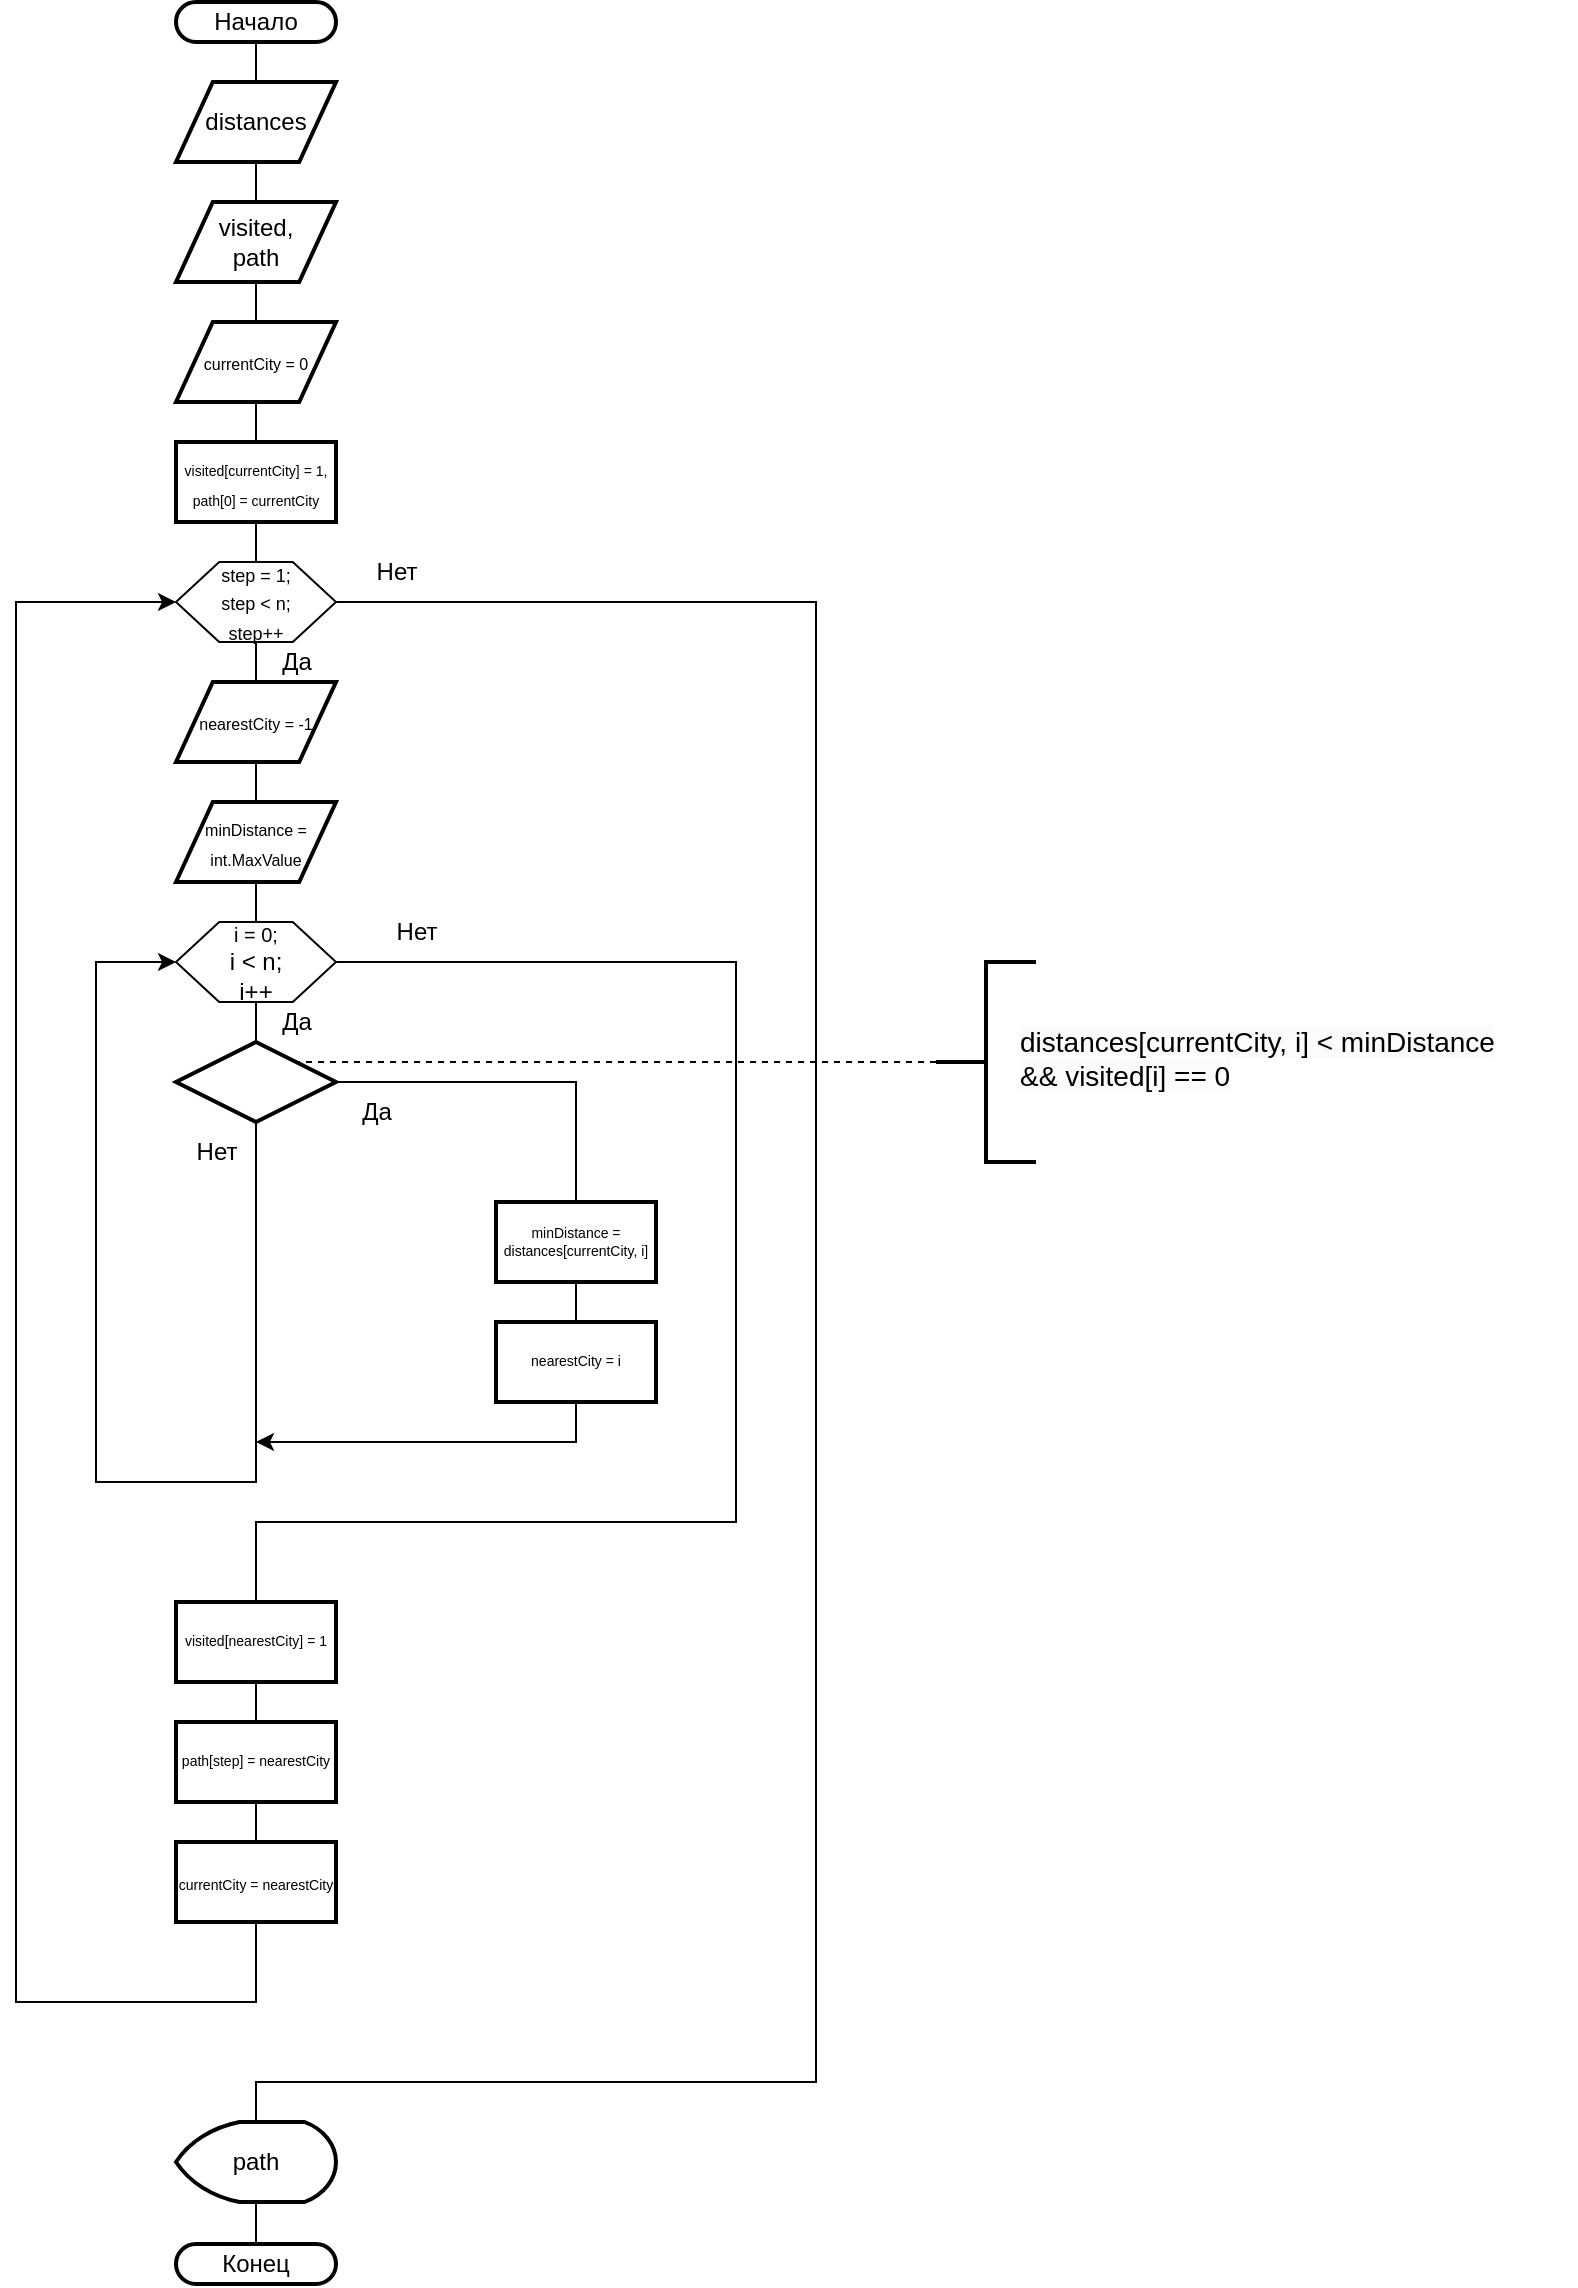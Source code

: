 <mxfile version="23.1.5" type="device">
  <diagram id="C5RBs43oDa-KdzZeNtuy" name="Page-1">
    <mxGraphModel dx="819" dy="482" grid="1" gridSize="10" guides="1" tooltips="1" connect="1" arrows="1" fold="1" page="1" pageScale="1" pageWidth="827" pageHeight="1169" math="0" shadow="0">
      <root>
        <mxCell id="WIyWlLk6GJQsqaUBKTNV-0" />
        <mxCell id="WIyWlLk6GJQsqaUBKTNV-1" parent="WIyWlLk6GJQsqaUBKTNV-0" />
        <mxCell id="uY3Pvv1I5CWCGsGGGuJG-32" style="edgeStyle=orthogonalEdgeStyle;rounded=0;orthogonalLoop=1;jettySize=auto;html=1;entryX=0.5;entryY=0;entryDx=0;entryDy=0;endArrow=none;endFill=0;" parent="WIyWlLk6GJQsqaUBKTNV-1" source="uY3Pvv1I5CWCGsGGGuJG-3" target="uY3Pvv1I5CWCGsGGGuJG-5" edge="1">
          <mxGeometry relative="1" as="geometry" />
        </mxCell>
        <mxCell id="uY3Pvv1I5CWCGsGGGuJG-3" value="Начало" style="rounded=1;whiteSpace=wrap;html=1;absoluteArcSize=1;arcSize=79;strokeWidth=2;" parent="WIyWlLk6GJQsqaUBKTNV-1" vertex="1">
          <mxGeometry x="200" y="40" width="80" height="20" as="geometry" />
        </mxCell>
        <mxCell id="uY3Pvv1I5CWCGsGGGuJG-31" style="edgeStyle=orthogonalEdgeStyle;rounded=0;orthogonalLoop=1;jettySize=auto;html=1;entryX=0.5;entryY=0;entryDx=0;entryDy=0;endArrow=none;endFill=0;" parent="WIyWlLk6GJQsqaUBKTNV-1" source="uY3Pvv1I5CWCGsGGGuJG-5" target="uY3Pvv1I5CWCGsGGGuJG-12" edge="1">
          <mxGeometry relative="1" as="geometry" />
        </mxCell>
        <mxCell id="uY3Pvv1I5CWCGsGGGuJG-5" value="distances" style="shape=parallelogram;html=1;strokeWidth=2;perimeter=parallelogramPerimeter;whiteSpace=wrap;rounded=0;arcSize=12;size=0.23;" parent="WIyWlLk6GJQsqaUBKTNV-1" vertex="1">
          <mxGeometry x="200" y="80" width="80" height="40" as="geometry" />
        </mxCell>
        <mxCell id="uY3Pvv1I5CWCGsGGGuJG-30" style="edgeStyle=orthogonalEdgeStyle;rounded=0;orthogonalLoop=1;jettySize=auto;html=1;entryX=0.5;entryY=0;entryDx=0;entryDy=0;endArrow=none;endFill=0;" parent="WIyWlLk6GJQsqaUBKTNV-1" source="uY3Pvv1I5CWCGsGGGuJG-12" target="uY3Pvv1I5CWCGsGGGuJG-14" edge="1">
          <mxGeometry relative="1" as="geometry" />
        </mxCell>
        <mxCell id="uY3Pvv1I5CWCGsGGGuJG-12" value="visited,&lt;br&gt;path" style="shape=parallelogram;html=1;strokeWidth=2;perimeter=parallelogramPerimeter;whiteSpace=wrap;rounded=0;arcSize=12;size=0.23;" parent="WIyWlLk6GJQsqaUBKTNV-1" vertex="1">
          <mxGeometry x="200" y="140" width="80" height="40" as="geometry" />
        </mxCell>
        <mxCell id="uY3Pvv1I5CWCGsGGGuJG-29" style="edgeStyle=orthogonalEdgeStyle;rounded=0;orthogonalLoop=1;jettySize=auto;html=1;entryX=0.5;entryY=0;entryDx=0;entryDy=0;endArrow=none;endFill=0;" parent="WIyWlLk6GJQsqaUBKTNV-1" source="uY3Pvv1I5CWCGsGGGuJG-14" target="uY3Pvv1I5CWCGsGGGuJG-18" edge="1">
          <mxGeometry relative="1" as="geometry" />
        </mxCell>
        <mxCell id="uY3Pvv1I5CWCGsGGGuJG-14" value="&lt;font style=&quot;font-size: 8px;&quot;&gt;currentCity = 0&lt;/font&gt;" style="shape=parallelogram;html=1;strokeWidth=2;perimeter=parallelogramPerimeter;whiteSpace=wrap;rounded=0;arcSize=12;size=0.23;" parent="WIyWlLk6GJQsqaUBKTNV-1" vertex="1">
          <mxGeometry x="200" y="200" width="80" height="40" as="geometry" />
        </mxCell>
        <mxCell id="uY3Pvv1I5CWCGsGGGuJG-27" style="edgeStyle=orthogonalEdgeStyle;rounded=0;orthogonalLoop=1;jettySize=auto;html=1;entryX=0.5;entryY=0;entryDx=0;entryDy=0;endArrow=none;endFill=0;" parent="WIyWlLk6GJQsqaUBKTNV-1" source="uY3Pvv1I5CWCGsGGGuJG-18" target="uY3Pvv1I5CWCGsGGGuJG-21" edge="1">
          <mxGeometry relative="1" as="geometry" />
        </mxCell>
        <mxCell id="uY3Pvv1I5CWCGsGGGuJG-18" value="&lt;font style=&quot;&quot;&gt;&lt;font style=&quot;font-size: 7px;&quot;&gt;visited[currentCity] = 1,&lt;/font&gt;&lt;br&gt;&lt;span style=&quot;font-size: 7px;&quot;&gt;path[0] = currentCity&lt;/span&gt;&lt;br&gt;&lt;/font&gt;" style="rounded=0;whiteSpace=wrap;html=1;absoluteArcSize=1;arcSize=14;strokeWidth=2;" parent="WIyWlLk6GJQsqaUBKTNV-1" vertex="1">
          <mxGeometry x="200" y="260" width="80" height="40" as="geometry" />
        </mxCell>
        <mxCell id="uY3Pvv1I5CWCGsGGGuJG-38" style="edgeStyle=orthogonalEdgeStyle;rounded=0;orthogonalLoop=1;jettySize=auto;html=1;entryX=0.5;entryY=0;entryDx=0;entryDy=0;endArrow=none;endFill=0;" parent="WIyWlLk6GJQsqaUBKTNV-1" source="uY3Pvv1I5CWCGsGGGuJG-21" target="uY3Pvv1I5CWCGsGGGuJG-35" edge="1">
          <mxGeometry relative="1" as="geometry" />
        </mxCell>
        <mxCell id="uY3Pvv1I5CWCGsGGGuJG-21" value="" style="verticalLabelPosition=bottom;verticalAlign=top;html=1;shape=hexagon;perimeter=hexagonPerimeter2;arcSize=6;size=0.27;" parent="WIyWlLk6GJQsqaUBKTNV-1" vertex="1">
          <mxGeometry x="200" y="320" width="80" height="40" as="geometry" />
        </mxCell>
        <mxCell id="uY3Pvv1I5CWCGsGGGuJG-78" style="edgeStyle=orthogonalEdgeStyle;rounded=0;orthogonalLoop=1;jettySize=auto;html=1;entryX=0.5;entryY=0;entryDx=0;entryDy=0;entryPerimeter=0;endArrow=none;endFill=0;" parent="WIyWlLk6GJQsqaUBKTNV-1" target="uY3Pvv1I5CWCGsGGGuJG-79" edge="1">
          <mxGeometry relative="1" as="geometry">
            <mxPoint x="240" y="1120" as="targetPoint" />
            <mxPoint x="280" y="340" as="sourcePoint" />
            <Array as="points">
              <mxPoint x="520" y="340" />
              <mxPoint x="520" y="1080" />
              <mxPoint x="240" y="1080" />
            </Array>
          </mxGeometry>
        </mxCell>
        <mxCell id="uY3Pvv1I5CWCGsGGGuJG-23" value="&lt;font style=&quot;font-size: 9px;&quot;&gt;step = 1;&lt;br&gt;step &amp;lt; n;&lt;br&gt;step++&lt;/font&gt;" style="text;html=1;align=center;verticalAlign=middle;whiteSpace=wrap;rounded=0;" parent="WIyWlLk6GJQsqaUBKTNV-1" vertex="1">
          <mxGeometry x="210" y="325" width="60" height="30" as="geometry" />
        </mxCell>
        <mxCell id="uY3Pvv1I5CWCGsGGGuJG-40" style="edgeStyle=orthogonalEdgeStyle;rounded=0;orthogonalLoop=1;jettySize=auto;html=1;entryX=0.5;entryY=0;entryDx=0;entryDy=0;endArrow=none;endFill=0;" parent="WIyWlLk6GJQsqaUBKTNV-1" source="uY3Pvv1I5CWCGsGGGuJG-35" target="uY3Pvv1I5CWCGsGGGuJG-39" edge="1">
          <mxGeometry relative="1" as="geometry" />
        </mxCell>
        <mxCell id="uY3Pvv1I5CWCGsGGGuJG-35" value="&lt;font style=&quot;font-size: 8px;&quot;&gt;nearestCity = -1&lt;/font&gt;" style="shape=parallelogram;html=1;strokeWidth=2;perimeter=parallelogramPerimeter;whiteSpace=wrap;rounded=0;arcSize=12;size=0.23;" parent="WIyWlLk6GJQsqaUBKTNV-1" vertex="1">
          <mxGeometry x="200" y="380" width="80" height="40" as="geometry" />
        </mxCell>
        <mxCell id="uY3Pvv1I5CWCGsGGGuJG-43" style="edgeStyle=orthogonalEdgeStyle;rounded=0;orthogonalLoop=1;jettySize=auto;html=1;entryX=0.5;entryY=0;entryDx=0;entryDy=0;endArrow=none;endFill=0;" parent="WIyWlLk6GJQsqaUBKTNV-1" source="uY3Pvv1I5CWCGsGGGuJG-39" target="uY3Pvv1I5CWCGsGGGuJG-41" edge="1">
          <mxGeometry relative="1" as="geometry" />
        </mxCell>
        <mxCell id="uY3Pvv1I5CWCGsGGGuJG-39" value="&lt;font style=&quot;font-size: 8px;&quot;&gt;minDistance = int.MaxValue&lt;/font&gt;" style="shape=parallelogram;html=1;strokeWidth=2;perimeter=parallelogramPerimeter;whiteSpace=wrap;rounded=0;arcSize=12;size=0.23;" parent="WIyWlLk6GJQsqaUBKTNV-1" vertex="1">
          <mxGeometry x="200" y="440" width="80" height="40" as="geometry" />
        </mxCell>
        <mxCell id="uY3Pvv1I5CWCGsGGGuJG-41" value="" style="verticalLabelPosition=bottom;verticalAlign=top;html=1;shape=hexagon;perimeter=hexagonPerimeter2;arcSize=6;size=0.27;" parent="WIyWlLk6GJQsqaUBKTNV-1" vertex="1">
          <mxGeometry x="200" y="500" width="80" height="40" as="geometry" />
        </mxCell>
        <mxCell id="uY3Pvv1I5CWCGsGGGuJG-62" style="edgeStyle=orthogonalEdgeStyle;rounded=0;orthogonalLoop=1;jettySize=auto;html=1;endArrow=none;endFill=0;" parent="WIyWlLk6GJQsqaUBKTNV-1" edge="1">
          <mxGeometry relative="1" as="geometry">
            <mxPoint x="240" y="840" as="targetPoint" />
            <mxPoint x="280" y="520" as="sourcePoint" />
            <Array as="points">
              <mxPoint x="480" y="520" />
              <mxPoint x="480" y="800" />
              <mxPoint x="240" y="800" />
            </Array>
          </mxGeometry>
        </mxCell>
        <mxCell id="uY3Pvv1I5CWCGsGGGuJG-42" value="&lt;font size=&quot;1&quot;&gt;i = 0;&lt;br&gt;&lt;/font&gt;i &amp;lt; n;&lt;br&gt;i++" style="text;html=1;align=center;verticalAlign=middle;whiteSpace=wrap;rounded=0;" parent="WIyWlLk6GJQsqaUBKTNV-1" vertex="1">
          <mxGeometry x="210" y="505" width="60" height="30" as="geometry" />
        </mxCell>
        <mxCell id="uY3Pvv1I5CWCGsGGGuJG-50" style="edgeStyle=orthogonalEdgeStyle;rounded=0;orthogonalLoop=1;jettySize=auto;html=1;entryX=0.5;entryY=0;entryDx=0;entryDy=0;endArrow=none;endFill=0;" parent="WIyWlLk6GJQsqaUBKTNV-1" source="uY3Pvv1I5CWCGsGGGuJG-45" target="uY3Pvv1I5CWCGsGGGuJG-51" edge="1">
          <mxGeometry relative="1" as="geometry">
            <mxPoint x="320" y="600" as="targetPoint" />
            <Array as="points">
              <mxPoint x="400" y="580" />
            </Array>
          </mxGeometry>
        </mxCell>
        <mxCell id="uY3Pvv1I5CWCGsGGGuJG-56" style="edgeStyle=orthogonalEdgeStyle;rounded=0;orthogonalLoop=1;jettySize=auto;html=1;entryX=0;entryY=0.5;entryDx=0;entryDy=0;" parent="WIyWlLk6GJQsqaUBKTNV-1" source="uY3Pvv1I5CWCGsGGGuJG-45" target="uY3Pvv1I5CWCGsGGGuJG-41" edge="1">
          <mxGeometry relative="1" as="geometry">
            <mxPoint x="160" y="520" as="targetPoint" />
            <Array as="points">
              <mxPoint x="240" y="780" />
              <mxPoint x="160" y="780" />
              <mxPoint x="160" y="520" />
            </Array>
          </mxGeometry>
        </mxCell>
        <mxCell id="uY3Pvv1I5CWCGsGGGuJG-45" value="" style="strokeWidth=2;html=1;shape=mxgraph.flowchart.decision;whiteSpace=wrap;" parent="WIyWlLk6GJQsqaUBKTNV-1" vertex="1">
          <mxGeometry x="200" y="560" width="80" height="40" as="geometry" />
        </mxCell>
        <mxCell id="uY3Pvv1I5CWCGsGGGuJG-55" style="edgeStyle=orthogonalEdgeStyle;rounded=0;orthogonalLoop=1;jettySize=auto;html=1;entryX=0.5;entryY=0;entryDx=0;entryDy=0;endArrow=none;endFill=0;" parent="WIyWlLk6GJQsqaUBKTNV-1" source="uY3Pvv1I5CWCGsGGGuJG-51" target="uY3Pvv1I5CWCGsGGGuJG-54" edge="1">
          <mxGeometry relative="1" as="geometry" />
        </mxCell>
        <mxCell id="uY3Pvv1I5CWCGsGGGuJG-51" value="&lt;font style=&quot;font-size: 7px;&quot;&gt;&lt;div&gt;minDistance = distances[currentCity, i]&lt;/div&gt;&lt;/font&gt;" style="rounded=0;whiteSpace=wrap;html=1;absoluteArcSize=1;arcSize=14;strokeWidth=2;" parent="WIyWlLk6GJQsqaUBKTNV-1" vertex="1">
          <mxGeometry x="360" y="640" width="80" height="40" as="geometry" />
        </mxCell>
        <mxCell id="uY3Pvv1I5CWCGsGGGuJG-58" style="edgeStyle=orthogonalEdgeStyle;rounded=0;orthogonalLoop=1;jettySize=auto;html=1;" parent="WIyWlLk6GJQsqaUBKTNV-1" source="uY3Pvv1I5CWCGsGGGuJG-54" edge="1">
          <mxGeometry relative="1" as="geometry">
            <mxPoint x="240" y="760" as="targetPoint" />
            <Array as="points">
              <mxPoint x="400" y="760" />
            </Array>
          </mxGeometry>
        </mxCell>
        <mxCell id="uY3Pvv1I5CWCGsGGGuJG-54" value="&lt;font style=&quot;font-size: 7px;&quot;&gt;&lt;div&gt;nearestCity = i&lt;/div&gt;&lt;/font&gt;" style="rounded=0;whiteSpace=wrap;html=1;absoluteArcSize=1;arcSize=14;strokeWidth=2;" parent="WIyWlLk6GJQsqaUBKTNV-1" vertex="1">
          <mxGeometry x="360" y="700" width="80" height="40" as="geometry" />
        </mxCell>
        <mxCell id="uY3Pvv1I5CWCGsGGGuJG-61" style="edgeStyle=orthogonalEdgeStyle;rounded=0;orthogonalLoop=1;jettySize=auto;html=1;entryX=0.5;entryY=0;entryDx=0;entryDy=0;entryPerimeter=0;endArrow=none;endFill=0;" parent="WIyWlLk6GJQsqaUBKTNV-1" source="uY3Pvv1I5CWCGsGGGuJG-41" target="uY3Pvv1I5CWCGsGGGuJG-45" edge="1">
          <mxGeometry relative="1" as="geometry" />
        </mxCell>
        <mxCell id="uY3Pvv1I5CWCGsGGGuJG-63" value="Да" style="text;html=1;align=center;verticalAlign=middle;resizable=0;points=[];autosize=1;strokeColor=none;fillColor=none;" parent="WIyWlLk6GJQsqaUBKTNV-1" vertex="1">
          <mxGeometry x="280" y="580" width="40" height="30" as="geometry" />
        </mxCell>
        <mxCell id="uY3Pvv1I5CWCGsGGGuJG-64" value="Да" style="text;html=1;align=center;verticalAlign=middle;resizable=0;points=[];autosize=1;strokeColor=none;fillColor=none;" parent="WIyWlLk6GJQsqaUBKTNV-1" vertex="1">
          <mxGeometry x="240" y="535" width="40" height="30" as="geometry" />
        </mxCell>
        <mxCell id="uY3Pvv1I5CWCGsGGGuJG-66" value="Нет" style="text;html=1;align=center;verticalAlign=middle;resizable=0;points=[];autosize=1;strokeColor=none;fillColor=none;" parent="WIyWlLk6GJQsqaUBKTNV-1" vertex="1">
          <mxGeometry x="300" y="490" width="40" height="30" as="geometry" />
        </mxCell>
        <mxCell id="uY3Pvv1I5CWCGsGGGuJG-70" style="edgeStyle=orthogonalEdgeStyle;rounded=0;orthogonalLoop=1;jettySize=auto;html=1;entryX=0.5;entryY=0;entryDx=0;entryDy=0;endArrow=none;endFill=0;" parent="WIyWlLk6GJQsqaUBKTNV-1" source="uY3Pvv1I5CWCGsGGGuJG-69" target="uY3Pvv1I5CWCGsGGGuJG-71" edge="1">
          <mxGeometry relative="1" as="geometry">
            <mxPoint x="240" y="900" as="targetPoint" />
          </mxGeometry>
        </mxCell>
        <mxCell id="uY3Pvv1I5CWCGsGGGuJG-69" value="&lt;font style=&quot;font-size: 7px;&quot;&gt;&lt;div&gt;visited[nearestCity] = 1&lt;/div&gt;&lt;/font&gt;" style="rounded=0;whiteSpace=wrap;html=1;absoluteArcSize=1;arcSize=14;strokeWidth=2;" parent="WIyWlLk6GJQsqaUBKTNV-1" vertex="1">
          <mxGeometry x="200" y="840" width="80" height="40" as="geometry" />
        </mxCell>
        <mxCell id="uY3Pvv1I5CWCGsGGGuJG-74" style="edgeStyle=orthogonalEdgeStyle;rounded=0;orthogonalLoop=1;jettySize=auto;html=1;exitX=0.5;exitY=1;exitDx=0;exitDy=0;entryX=0.5;entryY=0;entryDx=0;entryDy=0;endArrow=none;endFill=0;" parent="WIyWlLk6GJQsqaUBKTNV-1" source="uY3Pvv1I5CWCGsGGGuJG-71" target="uY3Pvv1I5CWCGsGGGuJG-73" edge="1">
          <mxGeometry relative="1" as="geometry" />
        </mxCell>
        <mxCell id="uY3Pvv1I5CWCGsGGGuJG-71" value="&lt;font style=&quot;font-size: 7px;&quot;&gt;&lt;div&gt;path[step] = nearestCity&lt;/div&gt;&lt;/font&gt;" style="rounded=0;whiteSpace=wrap;html=1;absoluteArcSize=1;arcSize=14;strokeWidth=2;" parent="WIyWlLk6GJQsqaUBKTNV-1" vertex="1">
          <mxGeometry x="200" y="900" width="80" height="40" as="geometry" />
        </mxCell>
        <mxCell id="uY3Pvv1I5CWCGsGGGuJG-76" style="edgeStyle=orthogonalEdgeStyle;rounded=0;orthogonalLoop=1;jettySize=auto;html=1;entryX=0;entryY=0.5;entryDx=0;entryDy=0;" parent="WIyWlLk6GJQsqaUBKTNV-1" source="uY3Pvv1I5CWCGsGGGuJG-73" target="uY3Pvv1I5CWCGsGGGuJG-21" edge="1">
          <mxGeometry relative="1" as="geometry">
            <mxPoint x="120" y="340" as="targetPoint" />
            <Array as="points">
              <mxPoint x="240" y="1040" />
              <mxPoint x="120" y="1040" />
              <mxPoint x="120" y="340" />
            </Array>
          </mxGeometry>
        </mxCell>
        <mxCell id="uY3Pvv1I5CWCGsGGGuJG-73" value="&lt;font style=&quot;font-size: 7px;&quot;&gt;currentCity = nearestCity&lt;br&gt;&lt;/font&gt;" style="rounded=0;whiteSpace=wrap;html=1;absoluteArcSize=1;arcSize=14;strokeWidth=2;" parent="WIyWlLk6GJQsqaUBKTNV-1" vertex="1">
          <mxGeometry x="200" y="960" width="80" height="40" as="geometry" />
        </mxCell>
        <mxCell id="uY3Pvv1I5CWCGsGGGuJG-77" value="Да" style="text;html=1;align=center;verticalAlign=middle;resizable=0;points=[];autosize=1;strokeColor=none;fillColor=none;" parent="WIyWlLk6GJQsqaUBKTNV-1" vertex="1">
          <mxGeometry x="240" y="355" width="40" height="30" as="geometry" />
        </mxCell>
        <mxCell id="uY3Pvv1I5CWCGsGGGuJG-81" style="edgeStyle=orthogonalEdgeStyle;rounded=0;orthogonalLoop=1;jettySize=auto;html=1;entryX=0.5;entryY=0;entryDx=0;entryDy=0;endArrow=none;endFill=0;" parent="WIyWlLk6GJQsqaUBKTNV-1" source="uY3Pvv1I5CWCGsGGGuJG-79" target="uY3Pvv1I5CWCGsGGGuJG-80" edge="1">
          <mxGeometry relative="1" as="geometry" />
        </mxCell>
        <mxCell id="uY3Pvv1I5CWCGsGGGuJG-79" value="path" style="strokeWidth=2;html=1;shape=mxgraph.flowchart.display;whiteSpace=wrap;" parent="WIyWlLk6GJQsqaUBKTNV-1" vertex="1">
          <mxGeometry x="200" y="1100" width="80" height="40" as="geometry" />
        </mxCell>
        <mxCell id="uY3Pvv1I5CWCGsGGGuJG-80" value="Конец" style="rounded=1;whiteSpace=wrap;html=1;absoluteArcSize=1;arcSize=80;strokeWidth=2;" parent="WIyWlLk6GJQsqaUBKTNV-1" vertex="1">
          <mxGeometry x="200" y="1161" width="80" height="20" as="geometry" />
        </mxCell>
        <mxCell id="uY3Pvv1I5CWCGsGGGuJG-82" value="Нет" style="text;html=1;align=center;verticalAlign=middle;resizable=0;points=[];autosize=1;strokeColor=none;fillColor=none;" parent="WIyWlLk6GJQsqaUBKTNV-1" vertex="1">
          <mxGeometry x="290" y="310" width="40" height="30" as="geometry" />
        </mxCell>
        <mxCell id="XVIcKwShKaM8ctQR_ADi-0" value="" style="strokeWidth=2;html=1;shape=mxgraph.flowchart.annotation_2;align=left;labelPosition=right;pointerEvents=1;" vertex="1" parent="WIyWlLk6GJQsqaUBKTNV-1">
          <mxGeometry x="580" y="520" width="50" height="100" as="geometry" />
        </mxCell>
        <mxCell id="XVIcKwShKaM8ctQR_ADi-1" value="&lt;span style=&quot;color: rgb(0, 0, 0); font-family: Helvetica; font-style: normal; font-variant-ligatures: normal; font-variant-caps: normal; font-weight: 400; letter-spacing: normal; orphans: 2; text-align: center; text-indent: 0px; text-transform: none; widows: 2; word-spacing: 0px; -webkit-text-stroke-width: 0px; background-color: rgb(251, 251, 251); text-decoration-thickness: initial; text-decoration-style: initial; text-decoration-color: initial; float: none; display: inline !important; font-size: 14px;&quot;&gt;&lt;font style=&quot;font-size: 14px;&quot;&gt;distances[currentCity, i]&amp;nbsp;&lt;/font&gt;&lt;/span&gt;&lt;span style=&quot;color: rgb(0, 0, 0); font-family: Helvetica; font-style: normal; font-variant-ligatures: normal; font-variant-caps: normal; font-weight: 400; letter-spacing: normal; orphans: 2; text-align: center; text-indent: 0px; text-transform: none; widows: 2; word-spacing: 0px; -webkit-text-stroke-width: 0px; background-color: rgb(251, 251, 251); text-decoration-thickness: initial; text-decoration-style: initial; text-decoration-color: initial; float: none; display: inline !important; font-size: 14px;&quot;&gt;&lt;font style=&quot;font-size: 14px;&quot;&gt;&amp;lt; minDistance&lt;br&gt;&amp;amp;&amp;amp;&amp;nbsp;visited[i] == 0&lt;/font&gt;&lt;br&gt;&lt;/span&gt;" style="text;whiteSpace=wrap;html=1;" vertex="1" parent="WIyWlLk6GJQsqaUBKTNV-1">
          <mxGeometry x="620" y="545" width="280" height="50" as="geometry" />
        </mxCell>
        <mxCell id="XVIcKwShKaM8ctQR_ADi-2" style="edgeStyle=orthogonalEdgeStyle;rounded=0;orthogonalLoop=1;jettySize=auto;html=1;entryX=0.72;entryY=0.25;entryDx=0;entryDy=0;entryPerimeter=0;dashed=1;endArrow=none;endFill=0;" edge="1" parent="WIyWlLk6GJQsqaUBKTNV-1" source="XVIcKwShKaM8ctQR_ADi-0" target="uY3Pvv1I5CWCGsGGGuJG-45">
          <mxGeometry relative="1" as="geometry" />
        </mxCell>
        <mxCell id="XVIcKwShKaM8ctQR_ADi-3" value="Нет" style="text;html=1;align=center;verticalAlign=middle;resizable=0;points=[];autosize=1;strokeColor=none;fillColor=none;" vertex="1" parent="WIyWlLk6GJQsqaUBKTNV-1">
          <mxGeometry x="200" y="600" width="40" height="30" as="geometry" />
        </mxCell>
      </root>
    </mxGraphModel>
  </diagram>
</mxfile>
